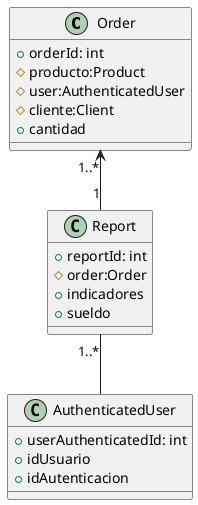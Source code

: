 
@startuml OrdenesGesfarma

class Order {
    + orderId: int
    #producto:Product
    #user:AuthenticatedUser
    #cliente:Client
    + cantidad
    

}

class AuthenticatedUser {
    + userAuthenticatedId: int
    + idUsuario
    + idAutenticacion
    
}

class Report {
    + reportId: int
    #order:Order
    + indicadores
    + sueldo

}


Order "1..*" <-- "1" Report

Report "1..*" -- AuthenticatedUser

@enduml